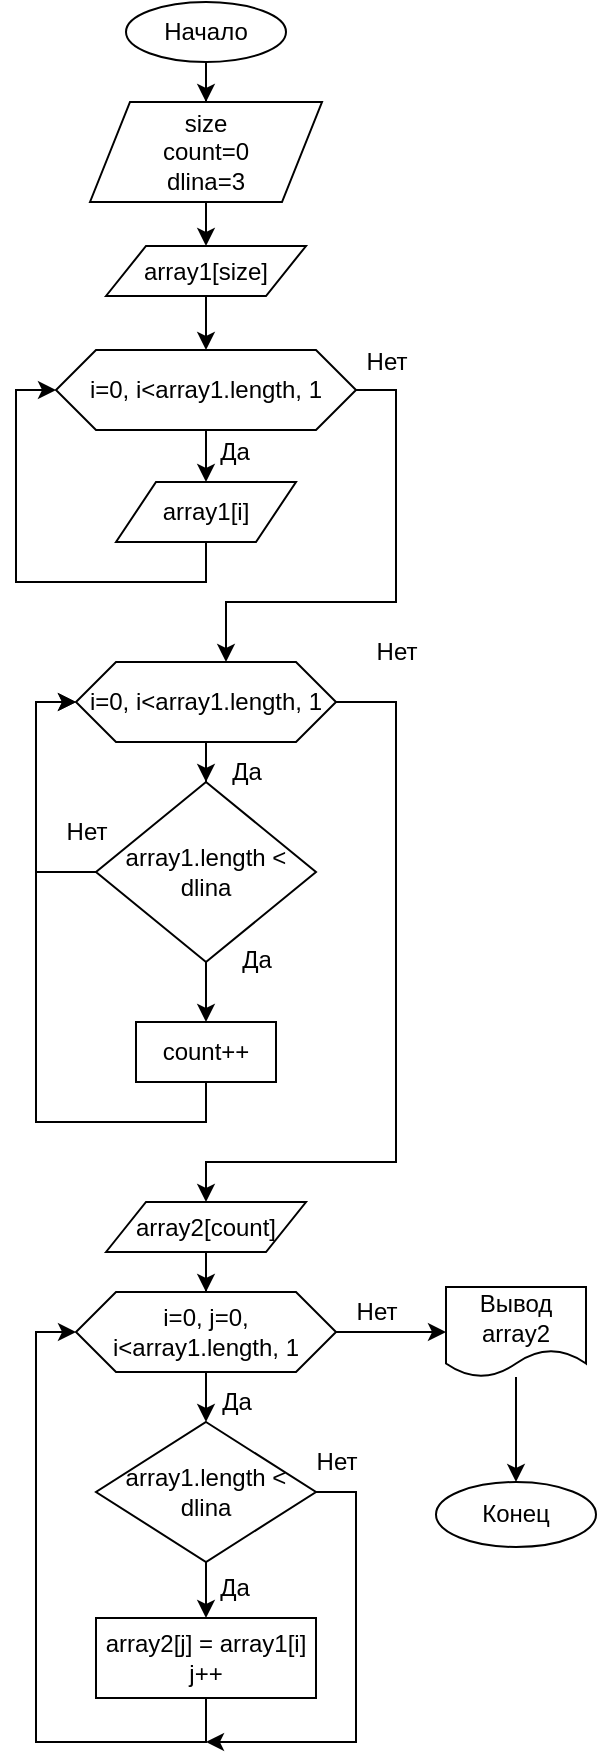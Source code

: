 <mxfile version="20.3.0" type="device"><diagram name="Страница 1" id="oLcPCVXE8_Ru-fIB2g3A"><mxGraphModel dx="1422" dy="865" grid="1" gridSize="10" guides="1" tooltips="1" connect="1" arrows="1" fold="1" page="1" pageScale="1" pageWidth="827" pageHeight="1169" math="0" shadow="0"><root><mxCell id="0"/><mxCell id="1" parent="0"/><mxCell id="AGXm8-OwKXIVglGVXKoZ-4" value="" style="edgeStyle=orthogonalEdgeStyle;rounded=0;orthogonalLoop=1;jettySize=auto;html=1;" parent="1" source="AGXm8-OwKXIVglGVXKoZ-1" target="AGXm8-OwKXIVglGVXKoZ-2" edge="1"><mxGeometry relative="1" as="geometry"/></mxCell><mxCell id="AGXm8-OwKXIVglGVXKoZ-1" value="Начало" style="ellipse;whiteSpace=wrap;html=1;" parent="1" vertex="1"><mxGeometry x="340" y="10" width="80" height="30" as="geometry"/></mxCell><mxCell id="AGXm8-OwKXIVglGVXKoZ-6" value="" style="edgeStyle=orthogonalEdgeStyle;rounded=0;orthogonalLoop=1;jettySize=auto;html=1;" parent="1" source="AGXm8-OwKXIVglGVXKoZ-2" target="AGXm8-OwKXIVglGVXKoZ-5" edge="1"><mxGeometry relative="1" as="geometry"/></mxCell><mxCell id="AGXm8-OwKXIVglGVXKoZ-2" value="size&lt;br&gt;count=0&lt;br&gt;dlina=3" style="shape=parallelogram;perimeter=parallelogramPerimeter;whiteSpace=wrap;html=1;fixedSize=1;" parent="1" vertex="1"><mxGeometry x="322" y="60" width="116" height="50" as="geometry"/></mxCell><mxCell id="AGXm8-OwKXIVglGVXKoZ-20" value="" style="edgeStyle=orthogonalEdgeStyle;rounded=0;orthogonalLoop=1;jettySize=auto;html=1;" parent="1" source="AGXm8-OwKXIVglGVXKoZ-5" target="AGXm8-OwKXIVglGVXKoZ-19" edge="1"><mxGeometry relative="1" as="geometry"/></mxCell><mxCell id="AGXm8-OwKXIVglGVXKoZ-5" value="array1[size]" style="shape=parallelogram;perimeter=parallelogramPerimeter;whiteSpace=wrap;html=1;fixedSize=1;" parent="1" vertex="1"><mxGeometry x="330" y="132" width="100" height="25" as="geometry"/></mxCell><mxCell id="AGXm8-OwKXIVglGVXKoZ-26" value="" style="edgeStyle=orthogonalEdgeStyle;rounded=0;orthogonalLoop=1;jettySize=auto;html=1;" parent="1" source="AGXm8-OwKXIVglGVXKoZ-10" target="AGXm8-OwKXIVglGVXKoZ-25" edge="1"><mxGeometry relative="1" as="geometry"/></mxCell><mxCell id="AGXm8-OwKXIVglGVXKoZ-40" style="edgeStyle=orthogonalEdgeStyle;rounded=0;orthogonalLoop=1;jettySize=auto;html=1;exitX=1;exitY=0.5;exitDx=0;exitDy=0;" parent="1" source="AGXm8-OwKXIVglGVXKoZ-10" target="AGXm8-OwKXIVglGVXKoZ-39" edge="1"><mxGeometry relative="1" as="geometry"><Array as="points"><mxPoint x="475" y="360"/><mxPoint x="475" y="590"/><mxPoint x="380" y="590"/></Array></mxGeometry></mxCell><mxCell id="AGXm8-OwKXIVglGVXKoZ-10" value="i=0, i&amp;lt;array1.length, 1" style="shape=hexagon;perimeter=hexagonPerimeter2;whiteSpace=wrap;html=1;fixedSize=1;" parent="1" vertex="1"><mxGeometry x="315" y="340" width="130" height="40" as="geometry"/></mxCell><mxCell id="AGXm8-OwKXIVglGVXKoZ-30" style="edgeStyle=orthogonalEdgeStyle;rounded=0;orthogonalLoop=1;jettySize=auto;html=1;exitX=0.5;exitY=1;exitDx=0;exitDy=0;entryX=0;entryY=0.5;entryDx=0;entryDy=0;" parent="1" source="AGXm8-OwKXIVglGVXKoZ-12" target="AGXm8-OwKXIVglGVXKoZ-10" edge="1"><mxGeometry relative="1" as="geometry"/></mxCell><mxCell id="AGXm8-OwKXIVglGVXKoZ-12" value="count++" style="whiteSpace=wrap;html=1;" parent="1" vertex="1"><mxGeometry x="345" y="520" width="70" height="30" as="geometry"/></mxCell><mxCell id="AGXm8-OwKXIVglGVXKoZ-22" value="" style="edgeStyle=orthogonalEdgeStyle;rounded=0;orthogonalLoop=1;jettySize=auto;html=1;" parent="1" source="AGXm8-OwKXIVglGVXKoZ-19" target="AGXm8-OwKXIVglGVXKoZ-21" edge="1"><mxGeometry relative="1" as="geometry"/></mxCell><mxCell id="AGXm8-OwKXIVglGVXKoZ-33" style="edgeStyle=orthogonalEdgeStyle;rounded=0;orthogonalLoop=1;jettySize=auto;html=1;exitX=1;exitY=0.5;exitDx=0;exitDy=0;" parent="1" source="AGXm8-OwKXIVglGVXKoZ-19" target="AGXm8-OwKXIVglGVXKoZ-10" edge="1"><mxGeometry relative="1" as="geometry"><Array as="points"><mxPoint x="475" y="204"/><mxPoint x="475" y="310"/><mxPoint x="390" y="310"/></Array></mxGeometry></mxCell><mxCell id="AGXm8-OwKXIVglGVXKoZ-19" value="i=0, i&amp;lt;array1.length, 1" style="shape=hexagon;perimeter=hexagonPerimeter2;whiteSpace=wrap;html=1;fixedSize=1;" parent="1" vertex="1"><mxGeometry x="305" y="184" width="150" height="40" as="geometry"/></mxCell><mxCell id="AGXm8-OwKXIVglGVXKoZ-31" style="edgeStyle=orthogonalEdgeStyle;rounded=0;orthogonalLoop=1;jettySize=auto;html=1;exitX=0.5;exitY=1;exitDx=0;exitDy=0;entryX=0;entryY=0.5;entryDx=0;entryDy=0;" parent="1" source="AGXm8-OwKXIVglGVXKoZ-21" target="AGXm8-OwKXIVglGVXKoZ-19" edge="1"><mxGeometry relative="1" as="geometry"/></mxCell><mxCell id="AGXm8-OwKXIVglGVXKoZ-21" value="array1[i]" style="shape=parallelogram;perimeter=parallelogramPerimeter;whiteSpace=wrap;html=1;fixedSize=1;" parent="1" vertex="1"><mxGeometry x="335" y="250" width="90" height="30" as="geometry"/></mxCell><mxCell id="AGXm8-OwKXIVglGVXKoZ-27" value="" style="edgeStyle=orthogonalEdgeStyle;rounded=0;orthogonalLoop=1;jettySize=auto;html=1;" parent="1" source="AGXm8-OwKXIVglGVXKoZ-25" target="AGXm8-OwKXIVglGVXKoZ-12" edge="1"><mxGeometry relative="1" as="geometry"/></mxCell><mxCell id="AGXm8-OwKXIVglGVXKoZ-29" style="edgeStyle=orthogonalEdgeStyle;rounded=0;orthogonalLoop=1;jettySize=auto;html=1;exitX=0;exitY=0.5;exitDx=0;exitDy=0;entryX=0;entryY=0.5;entryDx=0;entryDy=0;" parent="1" source="AGXm8-OwKXIVglGVXKoZ-25" target="AGXm8-OwKXIVglGVXKoZ-10" edge="1"><mxGeometry relative="1" as="geometry"/></mxCell><mxCell id="AGXm8-OwKXIVglGVXKoZ-25" value="array1.length &amp;lt; dlina" style="rhombus;whiteSpace=wrap;html=1;" parent="1" vertex="1"><mxGeometry x="325" y="400" width="110" height="90" as="geometry"/></mxCell><mxCell id="AGXm8-OwKXIVglGVXKoZ-28" value="Да" style="text;html=1;align=center;verticalAlign=middle;resizable=0;points=[];autosize=1;strokeColor=none;fillColor=none;" parent="1" vertex="1"><mxGeometry x="385" y="474" width="40" height="30" as="geometry"/></mxCell><mxCell id="AGXm8-OwKXIVglGVXKoZ-34" value="Да" style="text;html=1;align=center;verticalAlign=middle;resizable=0;points=[];autosize=1;strokeColor=none;fillColor=none;" parent="1" vertex="1"><mxGeometry x="374" y="220" width="40" height="30" as="geometry"/></mxCell><mxCell id="AGXm8-OwKXIVglGVXKoZ-35" value="Нет" style="text;html=1;align=center;verticalAlign=middle;resizable=0;points=[];autosize=1;strokeColor=none;fillColor=none;" parent="1" vertex="1"><mxGeometry x="450" y="175" width="40" height="30" as="geometry"/></mxCell><mxCell id="AGXm8-OwKXIVglGVXKoZ-36" value="Нет" style="text;html=1;align=center;verticalAlign=middle;resizable=0;points=[];autosize=1;strokeColor=none;fillColor=none;" parent="1" vertex="1"><mxGeometry x="300" y="410" width="40" height="30" as="geometry"/></mxCell><mxCell id="AGXm8-OwKXIVglGVXKoZ-37" value="Нет" style="text;html=1;align=center;verticalAlign=middle;resizable=0;points=[];autosize=1;strokeColor=none;fillColor=none;" parent="1" vertex="1"><mxGeometry x="455" y="320" width="40" height="30" as="geometry"/></mxCell><mxCell id="AGXm8-OwKXIVglGVXKoZ-38" value="Да" style="text;html=1;align=center;verticalAlign=middle;resizable=0;points=[];autosize=1;strokeColor=none;fillColor=none;" parent="1" vertex="1"><mxGeometry x="380" y="380" width="40" height="30" as="geometry"/></mxCell><mxCell id="AGXm8-OwKXIVglGVXKoZ-42" value="" style="edgeStyle=orthogonalEdgeStyle;rounded=0;orthogonalLoop=1;jettySize=auto;html=1;" parent="1" source="AGXm8-OwKXIVglGVXKoZ-39" target="AGXm8-OwKXIVglGVXKoZ-41" edge="1"><mxGeometry relative="1" as="geometry"/></mxCell><mxCell id="AGXm8-OwKXIVglGVXKoZ-39" value="array2[count]" style="shape=parallelogram;perimeter=parallelogramPerimeter;whiteSpace=wrap;html=1;fixedSize=1;" parent="1" vertex="1"><mxGeometry x="330" y="610" width="100" height="25" as="geometry"/></mxCell><mxCell id="AGXm8-OwKXIVglGVXKoZ-44" value="" style="edgeStyle=orthogonalEdgeStyle;rounded=0;orthogonalLoop=1;jettySize=auto;html=1;entryX=0.5;entryY=0;entryDx=0;entryDy=0;" parent="1" source="AGXm8-OwKXIVglGVXKoZ-41" target="AGXm8-OwKXIVglGVXKoZ-45" edge="1"><mxGeometry relative="1" as="geometry"><mxPoint x="380" y="722" as="targetPoint"/></mxGeometry></mxCell><mxCell id="AGXm8-OwKXIVglGVXKoZ-58" value="" style="edgeStyle=orthogonalEdgeStyle;rounded=0;orthogonalLoop=1;jettySize=auto;html=1;" parent="1" source="AGXm8-OwKXIVglGVXKoZ-41" target="AGXm8-OwKXIVglGVXKoZ-56" edge="1"><mxGeometry relative="1" as="geometry"/></mxCell><mxCell id="AGXm8-OwKXIVglGVXKoZ-41" value="i=0, j=0, i&amp;lt;array1.length, 1" style="shape=hexagon;perimeter=hexagonPerimeter2;whiteSpace=wrap;html=1;fixedSize=1;" parent="1" vertex="1"><mxGeometry x="315" y="655" width="130" height="40" as="geometry"/></mxCell><mxCell id="AGXm8-OwKXIVglGVXKoZ-48" value="" style="edgeStyle=orthogonalEdgeStyle;rounded=0;orthogonalLoop=1;jettySize=auto;html=1;" parent="1" source="AGXm8-OwKXIVglGVXKoZ-45" target="AGXm8-OwKXIVglGVXKoZ-47" edge="1"><mxGeometry relative="1" as="geometry"/></mxCell><mxCell id="1UrHxUKnWIGdH11ZxO9Y-3" style="edgeStyle=orthogonalEdgeStyle;rounded=0;orthogonalLoop=1;jettySize=auto;html=1;exitX=1;exitY=0.5;exitDx=0;exitDy=0;" edge="1" parent="1" source="AGXm8-OwKXIVglGVXKoZ-45"><mxGeometry relative="1" as="geometry"><mxPoint x="380" y="880" as="targetPoint"/><Array as="points"><mxPoint x="455" y="755"/><mxPoint x="455" y="880"/></Array></mxGeometry></mxCell><mxCell id="AGXm8-OwKXIVglGVXKoZ-45" value="array1.length &amp;lt; dlina" style="rhombus;whiteSpace=wrap;html=1;" parent="1" vertex="1"><mxGeometry x="325" y="720" width="110" height="70" as="geometry"/></mxCell><mxCell id="AGXm8-OwKXIVglGVXKoZ-50" value="" style="edgeStyle=orthogonalEdgeStyle;rounded=0;orthogonalLoop=1;jettySize=auto;html=1;entryX=0;entryY=0.5;entryDx=0;entryDy=0;" parent="1" source="AGXm8-OwKXIVglGVXKoZ-47" target="AGXm8-OwKXIVglGVXKoZ-41" edge="1"><mxGeometry relative="1" as="geometry"><mxPoint x="380" y="898" as="targetPoint"/><Array as="points"><mxPoint x="380" y="880"/><mxPoint x="295" y="880"/><mxPoint x="295" y="675"/></Array></mxGeometry></mxCell><mxCell id="AGXm8-OwKXIVglGVXKoZ-47" value="array2[j] = array1[i]&lt;br&gt;j++" style="whiteSpace=wrap;html=1;" parent="1" vertex="1"><mxGeometry x="325" y="818" width="110" height="40" as="geometry"/></mxCell><mxCell id="AGXm8-OwKXIVglGVXKoZ-61" value="" style="edgeStyle=orthogonalEdgeStyle;rounded=0;orthogonalLoop=1;jettySize=auto;html=1;" parent="1" source="AGXm8-OwKXIVglGVXKoZ-56" target="AGXm8-OwKXIVglGVXKoZ-60" edge="1"><mxGeometry relative="1" as="geometry"/></mxCell><mxCell id="AGXm8-OwKXIVglGVXKoZ-56" value="Вывод array2" style="shape=document;whiteSpace=wrap;html=1;boundedLbl=1;" parent="1" vertex="1"><mxGeometry x="500" y="652.5" width="70" height="45" as="geometry"/></mxCell><mxCell id="AGXm8-OwKXIVglGVXKoZ-60" value="Конец" style="ellipse;whiteSpace=wrap;html=1;" parent="1" vertex="1"><mxGeometry x="495" y="750" width="80" height="32.5" as="geometry"/></mxCell><mxCell id="AGXm8-OwKXIVglGVXKoZ-62" value="Да" style="text;html=1;align=center;verticalAlign=middle;resizable=0;points=[];autosize=1;strokeColor=none;fillColor=none;" parent="1" vertex="1"><mxGeometry x="375" y="695" width="40" height="30" as="geometry"/></mxCell><mxCell id="AGXm8-OwKXIVglGVXKoZ-64" value="Да" style="text;html=1;align=center;verticalAlign=middle;resizable=0;points=[];autosize=1;strokeColor=none;fillColor=none;" parent="1" vertex="1"><mxGeometry x="374" y="788" width="40" height="30" as="geometry"/></mxCell><mxCell id="AGXm8-OwKXIVglGVXKoZ-65" value="Нет" style="text;html=1;align=center;verticalAlign=middle;resizable=0;points=[];autosize=1;strokeColor=none;fillColor=none;" parent="1" vertex="1"><mxGeometry x="425" y="725" width="40" height="30" as="geometry"/></mxCell><mxCell id="AGXm8-OwKXIVglGVXKoZ-66" value="Нет" style="text;html=1;align=center;verticalAlign=middle;resizable=0;points=[];autosize=1;strokeColor=none;fillColor=none;" parent="1" vertex="1"><mxGeometry x="445" y="650" width="40" height="30" as="geometry"/></mxCell></root></mxGraphModel></diagram></mxfile>